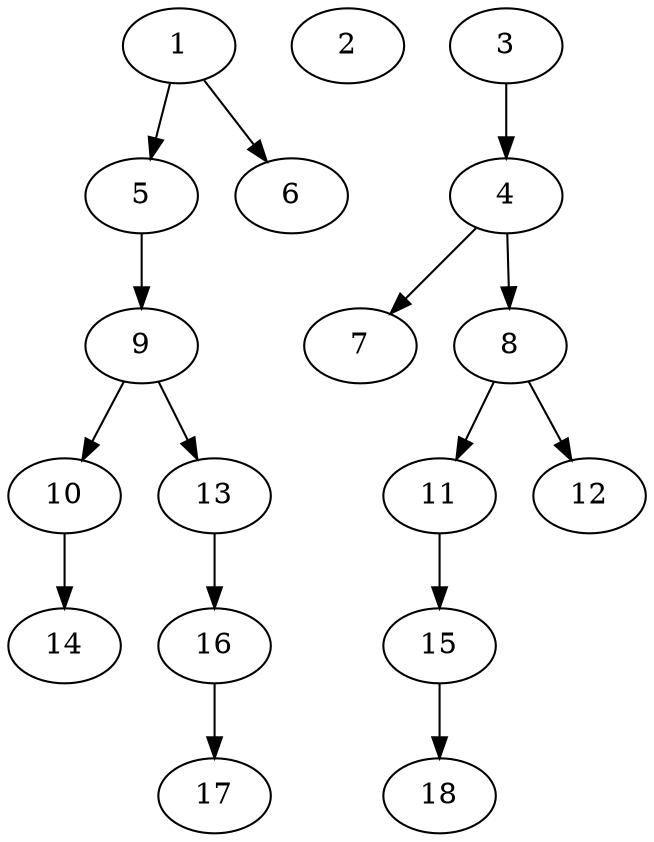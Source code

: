 // DAG (tier=1-easy, mode=data, n=18, ccr=0.322, fat=0.482, density=0.202, regular=0.621, jump=0.049, mindata=1048576, maxdata=8388608)
// DAG automatically generated by daggen at Sun Aug 24 16:33:33 2025
// /home/ermia/Project/Environments/daggen/bin/daggen --dot --ccr 0.322 --fat 0.482 --regular 0.621 --density 0.202 --jump 0.049 --mindata 1048576 --maxdata 8388608 -n 18 
digraph G {
  1 [size="484680802349680164864", alpha="0.17", expect_size="242340401174840082432"]
  1 -> 5 [size ="493621270806528"]
  1 -> 6 [size ="493621270806528"]
  2 [size="13010878948882654", alpha="0.00", expect_size="6505439474441327"]
  3 [size="4921102797096950", alpha="0.15", expect_size="2460551398548475"]
  3 -> 4 [size ="542927696691200"]
  4 [size="105676760980087898112", alpha="0.11", expect_size="52838380490043949056"]
  4 -> 7 [size ="178817347878912"]
  4 -> 8 [size ="178817347878912"]
  5 [size="734642689379270528", alpha="0.08", expect_size="367321344689635264"]
  5 -> 9 [size ="286784772636672"]
  6 [size="486388759756013568000", alpha="0.18", expect_size="243194379878006784000"]
  7 [size="254095789182408352", alpha="0.16", expect_size="127047894591204176"]
  8 [size="110510141107432160", alpha="0.04", expect_size="55255070553716080"]
  8 -> 11 [size ="72359872561152"]
  8 -> 12 [size ="72359872561152"]
  9 [size="791185050582994816", alpha="0.19", expect_size="395592525291497408"]
  9 -> 10 [size ="545359923249152"]
  9 -> 13 [size ="545359923249152"]
  10 [size="345915779698238080", alpha="0.14", expect_size="172957889849119040"]
  10 -> 14 [size ="307145534865408"]
  11 [size="5677523957538422", alpha="0.16", expect_size="2838761978769211"]
  11 -> 15 [size ="93020435251200"]
  12 [size="22975608087788284", alpha="0.11", expect_size="11487804043894142"]
  13 [size="13763596403652284", alpha="0.11", expect_size="6881798201826142"]
  13 -> 16 [size ="254956380618752"]
  14 [size="2734413427851882", alpha="0.19", expect_size="1367206713925941"]
  15 [size="12215578200085772", alpha="0.18", expect_size="6107789100042886"]
  15 -> 18 [size ="258296992759808"]
  16 [size="73077282140964896", alpha="0.03", expect_size="36538641070482448"]
  16 -> 17 [size ="48439253532672"]
  17 [size="464680481220676550656", alpha="0.12", expect_size="232340240610338275328"]
  18 [size="1967812712468543", alpha="0.15", expect_size="983906356234271"]
}